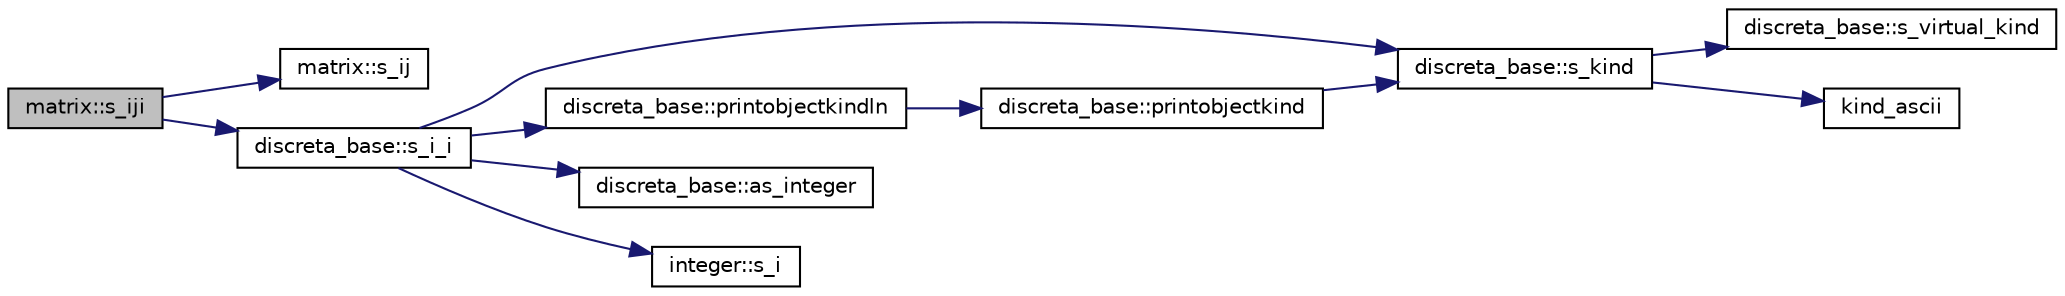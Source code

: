 digraph "matrix::s_iji"
{
  edge [fontname="Helvetica",fontsize="10",labelfontname="Helvetica",labelfontsize="10"];
  node [fontname="Helvetica",fontsize="10",shape=record];
  rankdir="LR";
  Node1755 [label="matrix::s_iji",height=0.2,width=0.4,color="black", fillcolor="grey75", style="filled", fontcolor="black"];
  Node1755 -> Node1756 [color="midnightblue",fontsize="10",style="solid",fontname="Helvetica"];
  Node1756 [label="matrix::s_ij",height=0.2,width=0.4,color="black", fillcolor="white", style="filled",URL="$d1/d8d/classmatrix.html#ab36f1b3abd2df280224c50c9debb57df"];
  Node1755 -> Node1757 [color="midnightblue",fontsize="10",style="solid",fontname="Helvetica"];
  Node1757 [label="discreta_base::s_i_i",height=0.2,width=0.4,color="black", fillcolor="white", style="filled",URL="$d7/d71/classdiscreta__base.html#aadb92c01fbe69b3034b0214b33fbc735"];
  Node1757 -> Node1758 [color="midnightblue",fontsize="10",style="solid",fontname="Helvetica"];
  Node1758 [label="discreta_base::s_kind",height=0.2,width=0.4,color="black", fillcolor="white", style="filled",URL="$d7/d71/classdiscreta__base.html#a8a830025c74adbbc3362418a7c2ba157"];
  Node1758 -> Node1759 [color="midnightblue",fontsize="10",style="solid",fontname="Helvetica"];
  Node1759 [label="discreta_base::s_virtual_kind",height=0.2,width=0.4,color="black", fillcolor="white", style="filled",URL="$d7/d71/classdiscreta__base.html#a52778a6d6943a468be083d0785d418fb"];
  Node1758 -> Node1760 [color="midnightblue",fontsize="10",style="solid",fontname="Helvetica"];
  Node1760 [label="kind_ascii",height=0.2,width=0.4,color="black", fillcolor="white", style="filled",URL="$d9/d60/discreta_8h.html#ad0ce825a9f29bc6cec27e1b64cfe27bf"];
  Node1757 -> Node1761 [color="midnightblue",fontsize="10",style="solid",fontname="Helvetica"];
  Node1761 [label="discreta_base::printobjectkindln",height=0.2,width=0.4,color="black", fillcolor="white", style="filled",URL="$d7/d71/classdiscreta__base.html#a677ccc8f392ebedde05e453f8cf59559"];
  Node1761 -> Node1762 [color="midnightblue",fontsize="10",style="solid",fontname="Helvetica"];
  Node1762 [label="discreta_base::printobjectkind",height=0.2,width=0.4,color="black", fillcolor="white", style="filled",URL="$d7/d71/classdiscreta__base.html#aa75a1314aa706909b029664944904231"];
  Node1762 -> Node1758 [color="midnightblue",fontsize="10",style="solid",fontname="Helvetica"];
  Node1757 -> Node1763 [color="midnightblue",fontsize="10",style="solid",fontname="Helvetica"];
  Node1763 [label="discreta_base::as_integer",height=0.2,width=0.4,color="black", fillcolor="white", style="filled",URL="$d7/d71/classdiscreta__base.html#a00d7691eaf874fd283d942692fe8dd26"];
  Node1757 -> Node1764 [color="midnightblue",fontsize="10",style="solid",fontname="Helvetica"];
  Node1764 [label="integer::s_i",height=0.2,width=0.4,color="black", fillcolor="white", style="filled",URL="$d0/de5/classinteger.html#adf28e9f94d4c844adaa950deeb80b904"];
}
